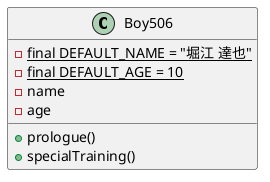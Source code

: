 @startuml
class Boy506 {
    -{static} final DEFAULT_NAME = "堀江 達也"
    -{static} final DEFAULT_AGE = 10
    -name
    -age
    +prologue()
    +specialTraining()
}
@enduml
